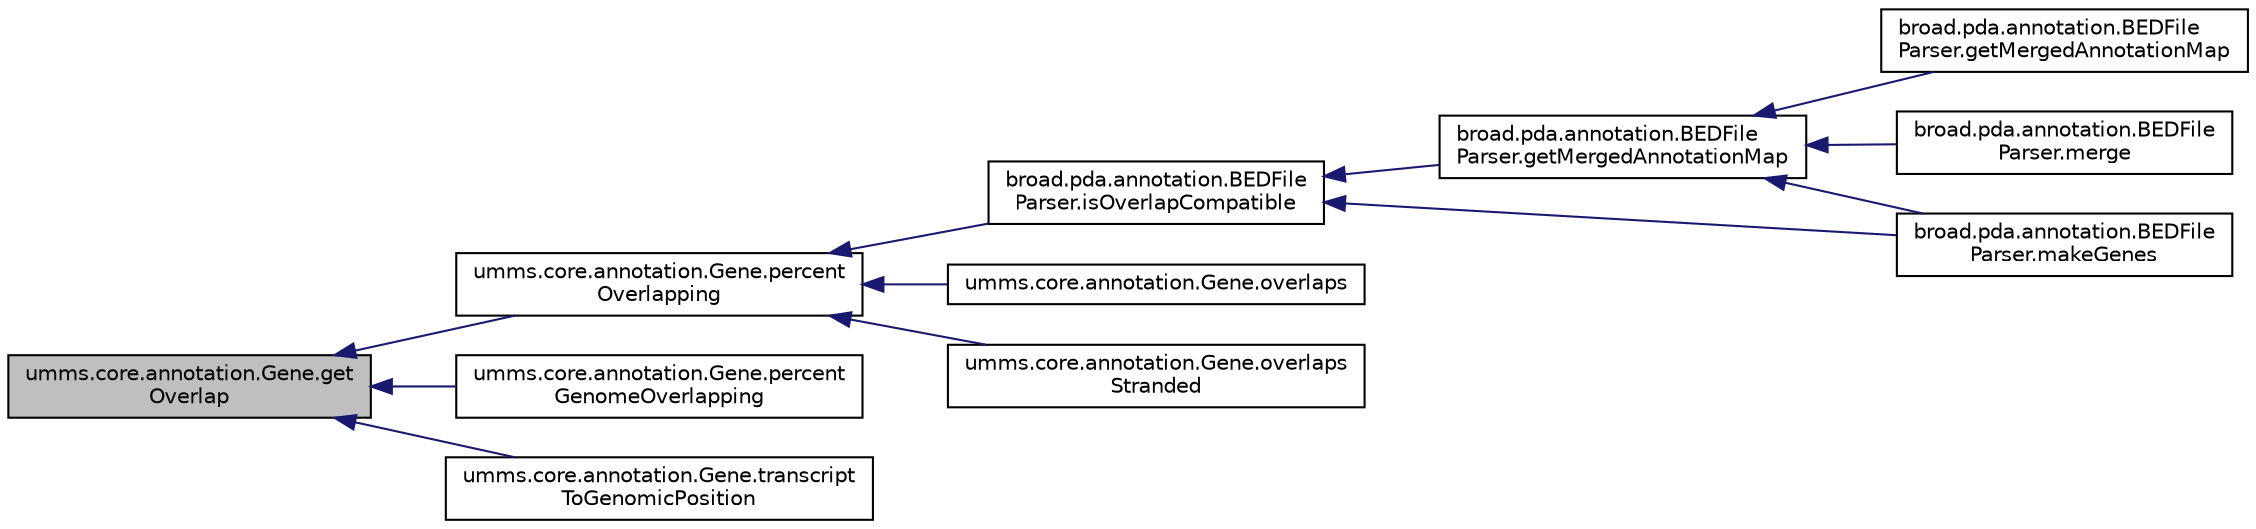 digraph "umms.core.annotation.Gene.getOverlap"
{
  edge [fontname="Helvetica",fontsize="10",labelfontname="Helvetica",labelfontsize="10"];
  node [fontname="Helvetica",fontsize="10",shape=record];
  rankdir="LR";
  Node1 [label="umms.core.annotation.Gene.get\lOverlap",height=0.2,width=0.4,color="black", fillcolor="grey75", style="filled" fontcolor="black"];
  Node1 -> Node2 [dir="back",color="midnightblue",fontsize="10",style="solid",fontname="Helvetica"];
  Node2 [label="umms.core.annotation.Gene.percent\lOverlapping",height=0.2,width=0.4,color="black", fillcolor="white", style="filled",URL="$classumms_1_1core_1_1annotation_1_1_gene.html#a86eb52fc8956125ad9cc466e74a61717"];
  Node2 -> Node3 [dir="back",color="midnightblue",fontsize="10",style="solid",fontname="Helvetica"];
  Node3 [label="broad.pda.annotation.BEDFile\lParser.isOverlapCompatible",height=0.2,width=0.4,color="black", fillcolor="white", style="filled",URL="$classbroad_1_1pda_1_1annotation_1_1_b_e_d_file_parser.html#a80bdec41f0a829196cee03fc498b6eb3"];
  Node3 -> Node4 [dir="back",color="midnightblue",fontsize="10",style="solid",fontname="Helvetica"];
  Node4 [label="broad.pda.annotation.BEDFile\lParser.getMergedAnnotationMap",height=0.2,width=0.4,color="black", fillcolor="white", style="filled",URL="$classbroad_1_1pda_1_1annotation_1_1_b_e_d_file_parser.html#ab4cead55423bc92714e6761c144bc2a8"];
  Node4 -> Node5 [dir="back",color="midnightblue",fontsize="10",style="solid",fontname="Helvetica"];
  Node5 [label="broad.pda.annotation.BEDFile\lParser.getMergedAnnotationMap",height=0.2,width=0.4,color="black", fillcolor="white", style="filled",URL="$classbroad_1_1pda_1_1annotation_1_1_b_e_d_file_parser.html#acee04f1f087d3e473c830d92b5e23fd0"];
  Node4 -> Node6 [dir="back",color="midnightblue",fontsize="10",style="solid",fontname="Helvetica"];
  Node6 [label="broad.pda.annotation.BEDFile\lParser.makeGenes",height=0.2,width=0.4,color="black", fillcolor="white", style="filled",URL="$classbroad_1_1pda_1_1annotation_1_1_b_e_d_file_parser.html#a0d1ef53e95c6fc5fd889fdd566d307e8"];
  Node4 -> Node7 [dir="back",color="midnightblue",fontsize="10",style="solid",fontname="Helvetica"];
  Node7 [label="broad.pda.annotation.BEDFile\lParser.merge",height=0.2,width=0.4,color="black", fillcolor="white", style="filled",URL="$classbroad_1_1pda_1_1annotation_1_1_b_e_d_file_parser.html#a75d88890a89e815e0dd41134c8eb29e1"];
  Node3 -> Node6 [dir="back",color="midnightblue",fontsize="10",style="solid",fontname="Helvetica"];
  Node2 -> Node8 [dir="back",color="midnightblue",fontsize="10",style="solid",fontname="Helvetica"];
  Node8 [label="umms.core.annotation.Gene.overlaps",height=0.2,width=0.4,color="black", fillcolor="white", style="filled",URL="$classumms_1_1core_1_1annotation_1_1_gene.html#ae3f679245171e936786dc8557a42a595"];
  Node2 -> Node9 [dir="back",color="midnightblue",fontsize="10",style="solid",fontname="Helvetica"];
  Node9 [label="umms.core.annotation.Gene.overlaps\lStranded",height=0.2,width=0.4,color="black", fillcolor="white", style="filled",URL="$classumms_1_1core_1_1annotation_1_1_gene.html#a54b34b8b06efc355b3a0c0d7a4291d46"];
  Node1 -> Node10 [dir="back",color="midnightblue",fontsize="10",style="solid",fontname="Helvetica"];
  Node10 [label="umms.core.annotation.Gene.percent\lGenomeOverlapping",height=0.2,width=0.4,color="black", fillcolor="white", style="filled",URL="$classumms_1_1core_1_1annotation_1_1_gene.html#aeb6dedb921f4a8a4f922a262d77bf8a4"];
  Node1 -> Node11 [dir="back",color="midnightblue",fontsize="10",style="solid",fontname="Helvetica"];
  Node11 [label="umms.core.annotation.Gene.transcript\lToGenomicPosition",height=0.2,width=0.4,color="black", fillcolor="white", style="filled",URL="$classumms_1_1core_1_1annotation_1_1_gene.html#ab39e50ecf3b00dbf0a984b956d8a5d0d"];
}
